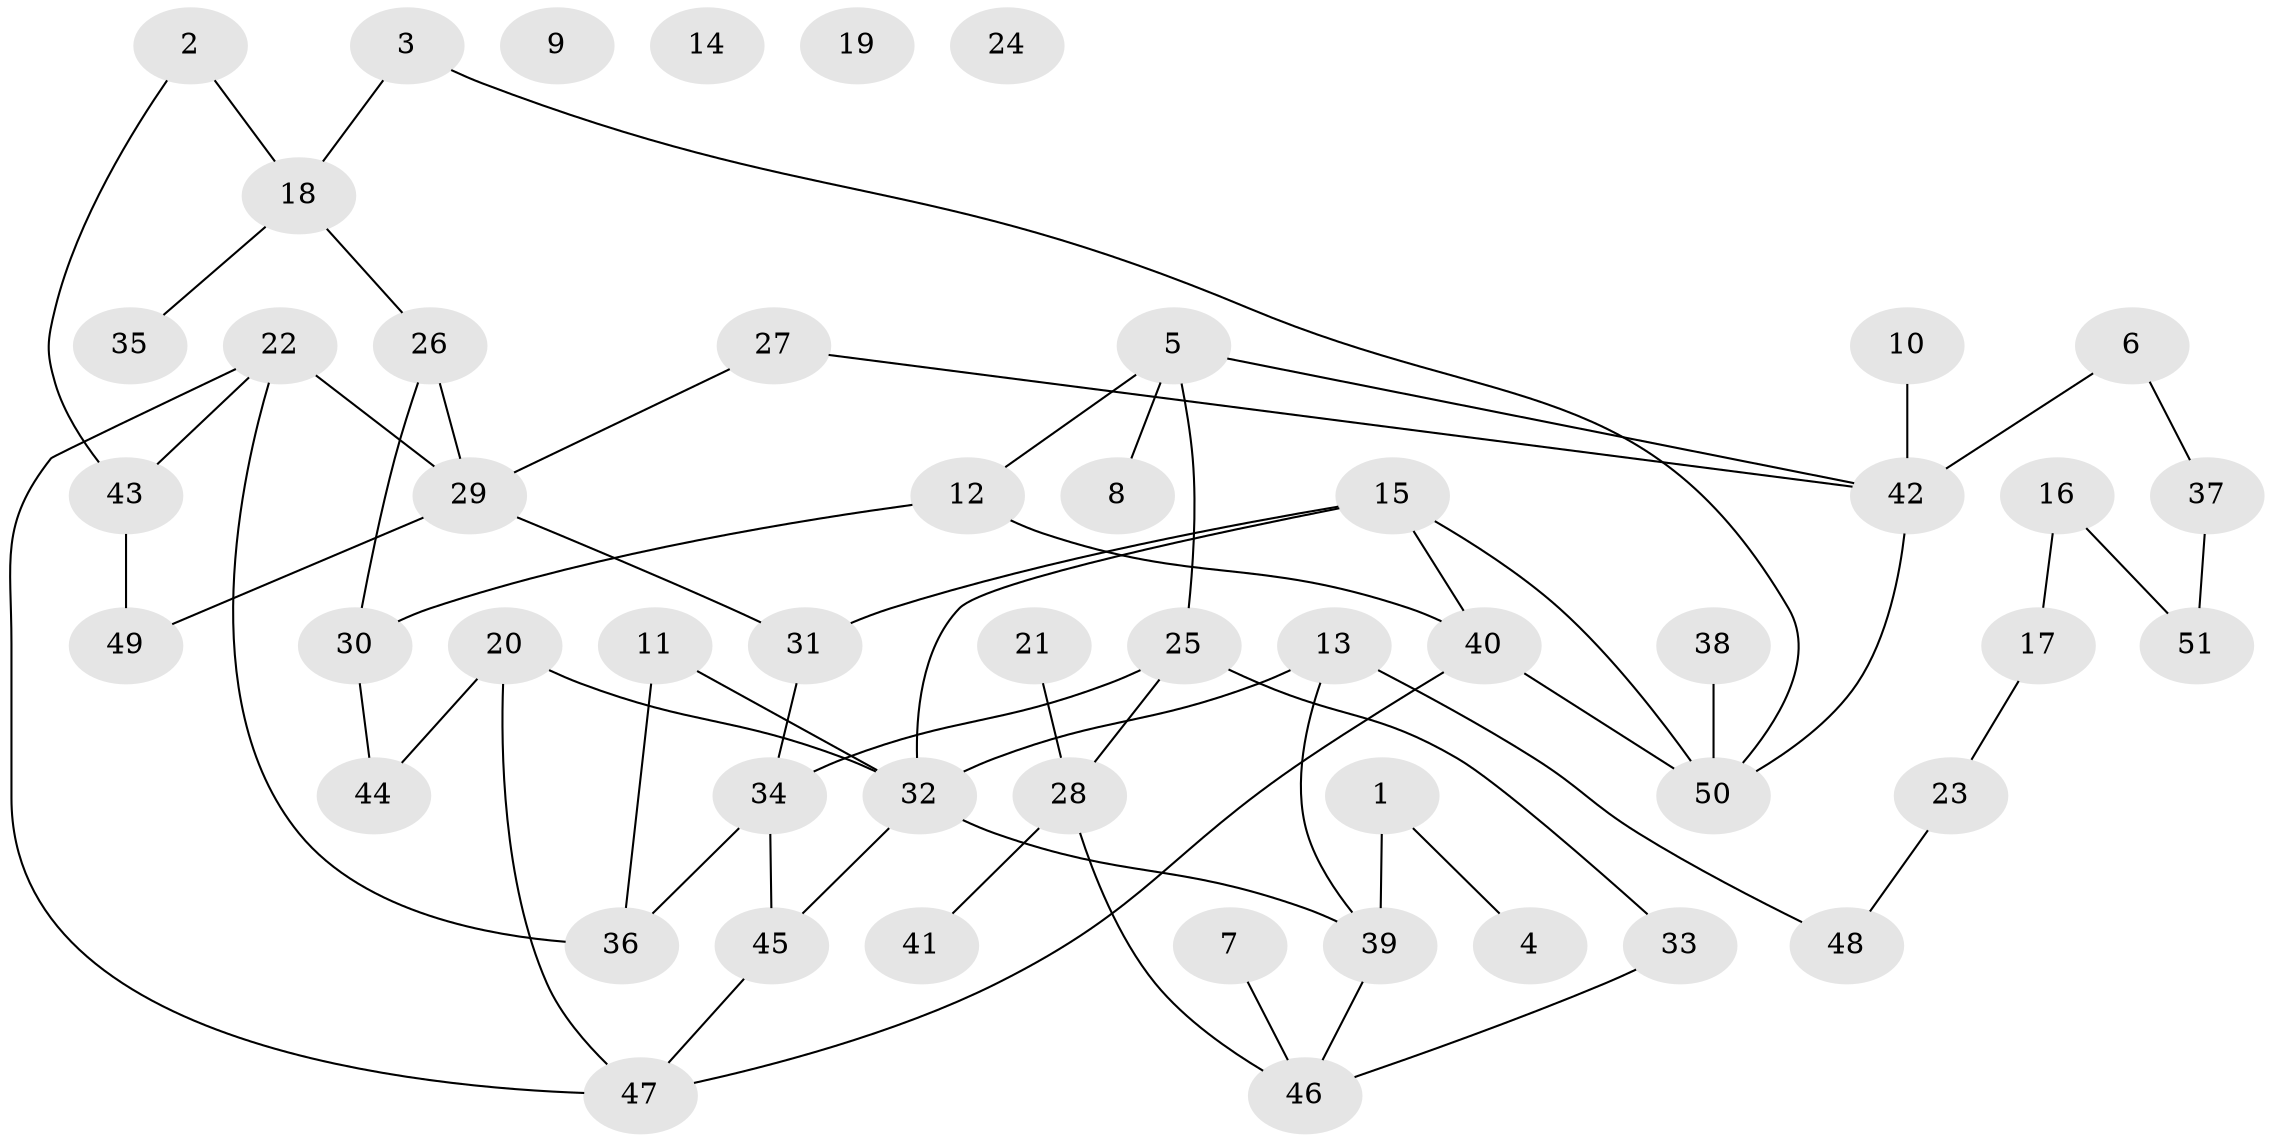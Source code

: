 // Generated by graph-tools (version 1.1) at 2025/00/03/09/25 03:00:54]
// undirected, 51 vertices, 65 edges
graph export_dot {
graph [start="1"]
  node [color=gray90,style=filled];
  1;
  2;
  3;
  4;
  5;
  6;
  7;
  8;
  9;
  10;
  11;
  12;
  13;
  14;
  15;
  16;
  17;
  18;
  19;
  20;
  21;
  22;
  23;
  24;
  25;
  26;
  27;
  28;
  29;
  30;
  31;
  32;
  33;
  34;
  35;
  36;
  37;
  38;
  39;
  40;
  41;
  42;
  43;
  44;
  45;
  46;
  47;
  48;
  49;
  50;
  51;
  1 -- 4;
  1 -- 39;
  2 -- 18;
  2 -- 43;
  3 -- 18;
  3 -- 50;
  5 -- 8;
  5 -- 12;
  5 -- 25;
  5 -- 42;
  6 -- 37;
  6 -- 42;
  7 -- 46;
  10 -- 42;
  11 -- 32;
  11 -- 36;
  12 -- 30;
  12 -- 40;
  13 -- 32;
  13 -- 39;
  13 -- 48;
  15 -- 31;
  15 -- 32;
  15 -- 40;
  15 -- 50;
  16 -- 17;
  16 -- 51;
  17 -- 23;
  18 -- 26;
  18 -- 35;
  20 -- 32;
  20 -- 44;
  20 -- 47;
  21 -- 28;
  22 -- 29;
  22 -- 36;
  22 -- 43;
  22 -- 47;
  23 -- 48;
  25 -- 28;
  25 -- 33;
  25 -- 34;
  26 -- 29;
  26 -- 30;
  27 -- 29;
  27 -- 42;
  28 -- 41;
  28 -- 46;
  29 -- 31;
  29 -- 49;
  30 -- 44;
  31 -- 34;
  32 -- 39;
  32 -- 45;
  33 -- 46;
  34 -- 36;
  34 -- 45;
  37 -- 51;
  38 -- 50;
  39 -- 46;
  40 -- 47;
  40 -- 50;
  42 -- 50;
  43 -- 49;
  45 -- 47;
}

